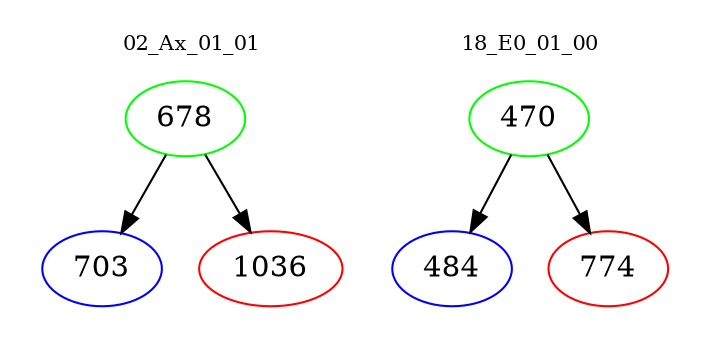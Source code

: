 digraph{
subgraph cluster_0 {
color = white
label = "02_Ax_01_01";
fontsize=10;
T0_678 [label="678", color="green"]
T0_678 -> T0_703 [color="black"]
T0_703 [label="703", color="blue"]
T0_678 -> T0_1036 [color="black"]
T0_1036 [label="1036", color="red"]
}
subgraph cluster_1 {
color = white
label = "18_E0_01_00";
fontsize=10;
T1_470 [label="470", color="green"]
T1_470 -> T1_484 [color="black"]
T1_484 [label="484", color="blue"]
T1_470 -> T1_774 [color="black"]
T1_774 [label="774", color="red"]
}
}
